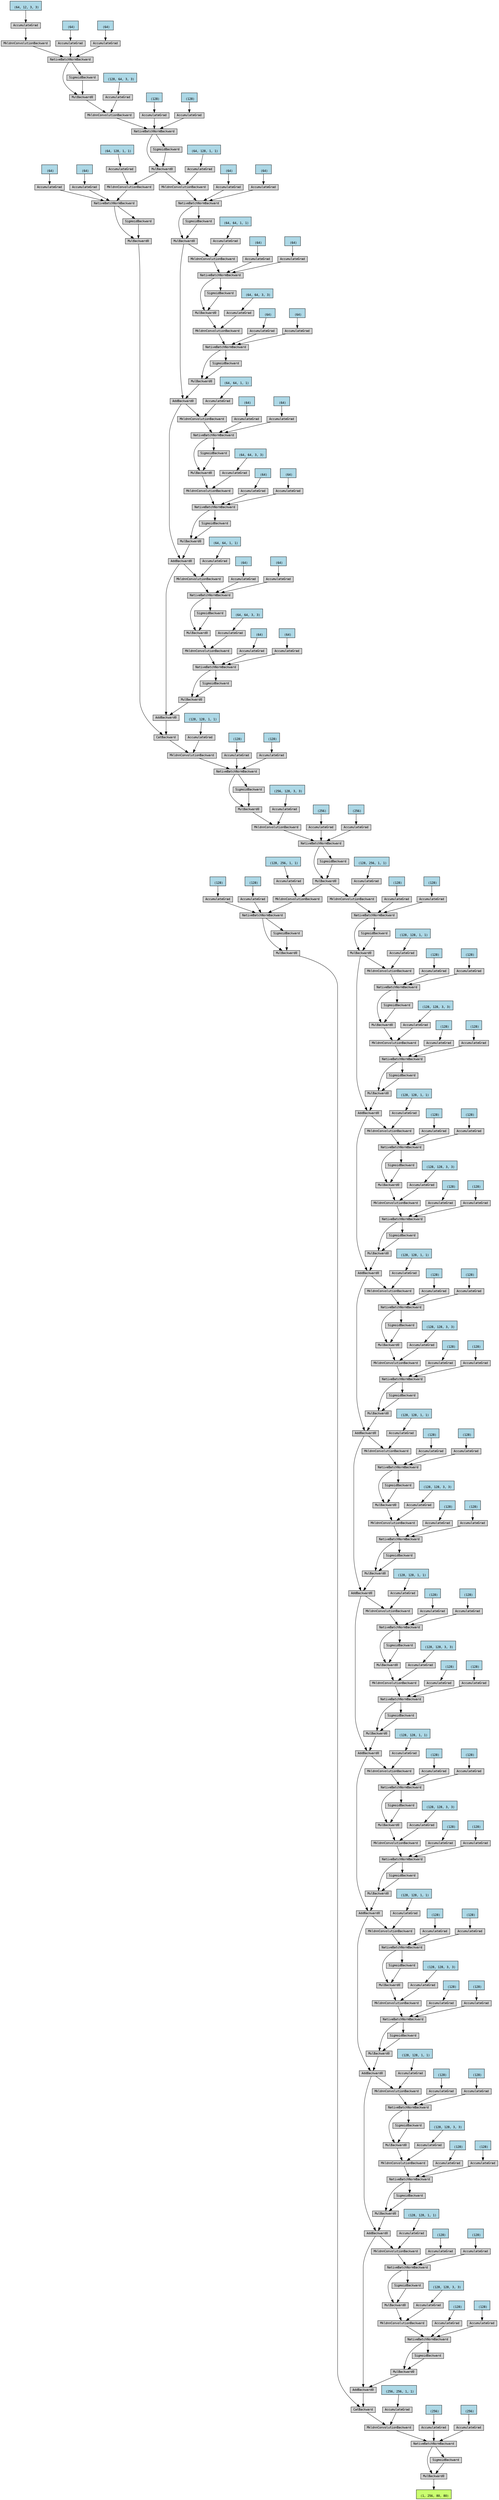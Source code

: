 digraph {
	graph [size="110.39999999999999,110.39999999999999"]
	node [align=left fontname=monospace fontsize=10 height=0.2 ranksep=0.1 shape=box style=filled]
	2427696550080 [label="
 (1, 256, 80, 80)" fillcolor=darkolivegreen1]
	2427696555104 [label=MulBackward0]
	2427696555200 -> 2427696555104
	2427696555200 [label=NativeBatchNormBackward]
	2427696555008 -> 2427696555200
	2427696555008 [label=MkldnnConvolutionBackward]
	2427696555392 -> 2427696555008
	2427696555392 [label=CatBackward]
	2427696555536 -> 2427696555392
	2427696555536 [label=AddBackward0]
	2427696555680 -> 2427696555536
	2427696555680 [label=MulBackward0]
	2427696555824 -> 2427696555680
	2427696555824 [label=NativeBatchNormBackward]
	2427696555968 -> 2427696555824
	2427696555968 [label=MkldnnConvolutionBackward]
	2427696556160 -> 2427696555968
	2427696556160 [label=MulBackward0]
	2427696556304 -> 2427696556160
	2427696556304 [label=NativeBatchNormBackward]
	2427696556448 -> 2427696556304
	2427696556448 [label=MkldnnConvolutionBackward]
	2427696555632 -> 2427696556448
	2427696555632 [label=AddBackward0]
	2427696556736 -> 2427696555632
	2427696556736 [label=MulBackward0]
	2427696556880 -> 2427696556736
	2427696556880 [label=NativeBatchNormBackward]
	2427696557024 -> 2427696556880
	2427696557024 [label=MkldnnConvolutionBackward]
	2427696557216 -> 2427696557024
	2427696557216 [label=MulBackward0]
	2427696557360 -> 2427696557216
	2427696557360 [label=NativeBatchNormBackward]
	2427696557504 -> 2427696557360
	2427696557504 [label=MkldnnConvolutionBackward]
	2427696556688 -> 2427696557504
	2427696556688 [label=AddBackward0]
	2427696557792 -> 2427696556688
	2427696557792 [label=MulBackward0]
	2427696557936 -> 2427696557792
	2427696557936 [label=NativeBatchNormBackward]
	2427696558032 -> 2427696557936
	2427696558032 [label=MkldnnConvolutionBackward]
	2427696574720 -> 2427696558032
	2427696574720 [label=MulBackward0]
	2427696574864 -> 2427696574720
	2427696574864 [label=NativeBatchNormBackward]
	2427696575008 -> 2427696574864
	2427696575008 [label=MkldnnConvolutionBackward]
	2427696557744 -> 2427696575008
	2427696557744 [label=AddBackward0]
	2427696575296 -> 2427696557744
	2427696575296 [label=MulBackward0]
	2427696575440 -> 2427696575296
	2427696575440 [label=NativeBatchNormBackward]
	2427696575584 -> 2427696575440
	2427696575584 [label=MkldnnConvolutionBackward]
	2427696575776 -> 2427696575584
	2427696575776 [label=MulBackward0]
	2427696575920 -> 2427696575776
	2427696575920 [label=NativeBatchNormBackward]
	2427696576064 -> 2427696575920
	2427696576064 [label=MkldnnConvolutionBackward]
	2427696575248 -> 2427696576064
	2427696575248 [label=AddBackward0]
	2427696576352 -> 2427696575248
	2427696576352 [label=MulBackward0]
	2427696576496 -> 2427696576352
	2427696576496 [label=NativeBatchNormBackward]
	2427696576640 -> 2427696576496
	2427696576640 [label=MkldnnConvolutionBackward]
	2427696576832 -> 2427696576640
	2427696576832 [label=MulBackward0]
	2427696576976 -> 2427696576832
	2427696576976 [label=NativeBatchNormBackward]
	2427696577120 -> 2427696576976
	2427696577120 [label=MkldnnConvolutionBackward]
	2427696576304 -> 2427696577120
	2427696576304 [label=AddBackward0]
	2427696577408 -> 2427696576304
	2427696577408 [label=MulBackward0]
	2427696577552 -> 2427696577408
	2427696577552 [label=NativeBatchNormBackward]
	2427696577696 -> 2427696577552
	2427696577696 [label=MkldnnConvolutionBackward]
	2427696577888 -> 2427696577696
	2427696577888 [label=MulBackward0]
	2427696578032 -> 2427696577888
	2427696578032 [label=NativeBatchNormBackward]
	2427696578176 -> 2427696578032
	2427696578176 [label=MkldnnConvolutionBackward]
	2427696577360 -> 2427696578176
	2427696577360 [label=AddBackward0]
	2427696578464 -> 2427696577360
	2427696578464 [label=MulBackward0]
	2427696578512 -> 2427696578464
	2427696578512 [label=NativeBatchNormBackward]
	2428765937920 -> 2427696578512
	2428765937920 [label=MkldnnConvolutionBackward]
	2428765938112 -> 2428765937920
	2428765938112 [label=MulBackward0]
	2428765938256 -> 2428765938112
	2428765938256 [label=NativeBatchNormBackward]
	2428765938400 -> 2428765938256
	2428765938400 [label=MkldnnConvolutionBackward]
	2427696578416 -> 2428765938400
	2427696578416 [label=AddBackward0]
	2428765938688 -> 2427696578416
	2428765938688 [label=MulBackward0]
	2428765938832 -> 2428765938688
	2428765938832 [label=NativeBatchNormBackward]
	2428765938976 -> 2428765938832
	2428765938976 [label=MkldnnConvolutionBackward]
	2428765939168 -> 2428765938976
	2428765939168 [label=MulBackward0]
	2428765939312 -> 2428765939168
	2428765939312 [label=NativeBatchNormBackward]
	2428765939456 -> 2428765939312
	2428765939456 [label=MkldnnConvolutionBackward]
	2428765938640 -> 2428765939456
	2428765938640 [label=AddBackward0]
	2428765939744 -> 2428765938640
	2428765939744 [label=MulBackward0]
	2428765939888 -> 2428765939744
	2428765939888 [label=NativeBatchNormBackward]
	2428765940032 -> 2428765939888
	2428765940032 [label=MkldnnConvolutionBackward]
	2428765940224 -> 2428765940032
	2428765940224 [label=MulBackward0]
	2428765940368 -> 2428765940224
	2428765940368 [label=NativeBatchNormBackward]
	2428765940512 -> 2428765940368
	2428765940512 [label=MkldnnConvolutionBackward]
	2428765939696 -> 2428765940512
	2428765939696 [label=MulBackward0]
	2428765940800 -> 2428765939696
	2428765940800 [label=NativeBatchNormBackward]
	2428765940944 -> 2428765940800
	2428765940944 [label=MkldnnConvolutionBackward]
	2428765941136 -> 2428765940944
	2428765941136 [label=MulBackward0]
	2428765941280 -> 2428765941136
	2428765941280 [label=NativeBatchNormBackward]
	2428765941424 -> 2428765941280
	2428765941424 [label=MkldnnConvolutionBackward]
	2428765941616 -> 2428765941424
	2428765941616 [label=MulBackward0]
	2428765941712 -> 2428765941616
	2428765941712 [label=NativeBatchNormBackward]
	2428765958352 -> 2428765941712
	2428765958352 [label=MkldnnConvolutionBackward]
	2428765958544 -> 2428765958352
	2428765958544 [label=CatBackward]
	2428765958688 -> 2428765958544
	2428765958688 [label=AddBackward0]
	2428765958832 -> 2428765958688
	2428765958832 [label=MulBackward0]
	2428765958976 -> 2428765958832
	2428765958976 [label=NativeBatchNormBackward]
	2428765959120 -> 2428765958976
	2428765959120 [label=MkldnnConvolutionBackward]
	2428765959312 -> 2428765959120
	2428765959312 [label=MulBackward0]
	2428765959456 -> 2428765959312
	2428765959456 [label=NativeBatchNormBackward]
	2428765959600 -> 2428765959456
	2428765959600 [label=MkldnnConvolutionBackward]
	2428765958784 -> 2428765959600
	2428765958784 [label=AddBackward0]
	2428765959888 -> 2428765958784
	2428765959888 [label=MulBackward0]
	2428765960032 -> 2428765959888
	2428765960032 [label=NativeBatchNormBackward]
	2428765960176 -> 2428765960032
	2428765960176 [label=MkldnnConvolutionBackward]
	2428765960368 -> 2428765960176
	2428765960368 [label=MulBackward0]
	2428765960512 -> 2428765960368
	2428765960512 [label=NativeBatchNormBackward]
	2428765960656 -> 2428765960512
	2428765960656 [label=MkldnnConvolutionBackward]
	2428765959840 -> 2428765960656
	2428765959840 [label=AddBackward0]
	2428765960944 -> 2428765959840
	2428765960944 [label=MulBackward0]
	2428765961088 -> 2428765960944
	2428765961088 [label=NativeBatchNormBackward]
	2428765961232 -> 2428765961088
	2428765961232 [label=MkldnnConvolutionBackward]
	2428765961424 -> 2428765961232
	2428765961424 [label=MulBackward0]
	2428765961568 -> 2428765961424
	2428765961568 [label=NativeBatchNormBackward]
	2428765961712 -> 2428765961568
	2428765961712 [label=MkldnnConvolutionBackward]
	2428765960896 -> 2428765961712
	2428765960896 [label=MulBackward0]
	2428765962000 -> 2428765960896
	2428765962000 [label=NativeBatchNormBackward]
	2428765962144 -> 2428765962000
	2428765962144 [label=MkldnnConvolutionBackward]
	2428765970592 -> 2428765962144
	2428765970592 [label=MulBackward0]
	2428765970736 -> 2428765970592
	2428765970736 [label=NativeBatchNormBackward]
	2428765970880 -> 2428765970736
	2428765970880 [label=MkldnnConvolutionBackward]
	2428765971072 -> 2428765970880
	2428765971072 [label=MulBackward0]
	2428765971216 -> 2428765971072
	2428765971216 [label=NativeBatchNormBackward]
	2428765971360 -> 2428765971216
	2428765971360 [label=MkldnnConvolutionBackward]
	2428765971552 -> 2428765971360
	2427668975552 [label="
 (64, 12, 3, 3)" fillcolor=lightblue]
	2427668975552 -> 2428765971552
	2428765971552 [label=AccumulateGrad]
	2428765971312 -> 2428765971216
	2427669000320 [label="
 (64)" fillcolor=lightblue]
	2427669000320 -> 2428765971312
	2428765971312 [label=AccumulateGrad]
	2428765971264 -> 2428765971216
	2427669000448 [label="
 (64)" fillcolor=lightblue]
	2427669000448 -> 2428765971264
	2428765971264 [label=AccumulateGrad]
	2428765971168 -> 2428765971072
	2428765971168 [label=SigmoidBackward]
	2428765971216 -> 2428765971168
	2428765971024 -> 2428765970880
	2427669000960 [label="
 (128, 64, 3, 3)" fillcolor=lightblue]
	2427669000960 -> 2428765971024
	2428765971024 [label=AccumulateGrad]
	2428765970832 -> 2428765970736
	2427669001152 [label="
 (128)" fillcolor=lightblue]
	2427669001152 -> 2428765970832
	2428765970832 [label=AccumulateGrad]
	2428765970784 -> 2428765970736
	2427669001216 [label="
 (128)" fillcolor=lightblue]
	2427669001216 -> 2428765970784
	2428765970784 [label=AccumulateGrad]
	2428765970688 -> 2428765970592
	2428765970688 [label=SigmoidBackward]
	2428765970736 -> 2428765970688
	2428765970544 -> 2428765962144
	2427669001920 [label="
 (64, 128, 1, 1)" fillcolor=lightblue]
	2427669001920 -> 2428765970544
	2428765970544 [label=AccumulateGrad]
	2428765962096 -> 2428765962000
	2427669002176 [label="
 (64)" fillcolor=lightblue]
	2427669002176 -> 2428765962096
	2428765962096 [label=AccumulateGrad]
	2428765962048 -> 2428765962000
	2427669002304 [label="
 (64)" fillcolor=lightblue]
	2427669002304 -> 2428765962048
	2428765962048 [label=AccumulateGrad]
	2428765961952 -> 2428765960896
	2428765961952 [label=SigmoidBackward]
	2428765962000 -> 2428765961952
	2428765961904 -> 2428765961712
	2427669066304 [label="
 (64, 64, 1, 1)" fillcolor=lightblue]
	2427669066304 -> 2428765961904
	2428765961904 [label=AccumulateGrad]
	2428765961664 -> 2428765961568
	2427669066560 [label="
 (64)" fillcolor=lightblue]
	2427669066560 -> 2428765961664
	2428765961664 [label=AccumulateGrad]
	2428765961616 -> 2428765961568
	2427669066688 [label="
 (64)" fillcolor=lightblue]
	2427669066688 -> 2428765961616
	2428765961616 [label=AccumulateGrad]
	2428765961520 -> 2428765961424
	2428765961520 [label=SigmoidBackward]
	2428765961568 -> 2428765961520
	2428765961376 -> 2428765961232
	2427669067264 [label="
 (64, 64, 3, 3)" fillcolor=lightblue]
	2427669067264 -> 2428765961376
	2428765961376 [label=AccumulateGrad]
	2428765961184 -> 2428765961088
	2427669067520 [label="
 (64)" fillcolor=lightblue]
	2427669067520 -> 2428765961184
	2428765961184 [label=AccumulateGrad]
	2428765961136 -> 2428765961088
	2427669067648 [label="
 (64)" fillcolor=lightblue]
	2427669067648 -> 2428765961136
	2428765961136 [label=AccumulateGrad]
	2428765961040 -> 2428765960944
	2428765961040 [label=SigmoidBackward]
	2428765961088 -> 2428765961040
	2428765960896 -> 2428765959840
	2428765960848 -> 2428765960656
	2427669068224 [label="
 (64, 64, 1, 1)" fillcolor=lightblue]
	2427669068224 -> 2428765960848
	2428765960848 [label=AccumulateGrad]
	2428765960608 -> 2428765960512
	2427669068480 [label="
 (64)" fillcolor=lightblue]
	2427669068480 -> 2428765960608
	2428765960608 [label=AccumulateGrad]
	2428765960560 -> 2428765960512
	2427669068608 [label="
 (64)" fillcolor=lightblue]
	2427669068608 -> 2428765960560
	2428765960560 [label=AccumulateGrad]
	2428765960464 -> 2428765960368
	2428765960464 [label=SigmoidBackward]
	2428765960512 -> 2428765960464
	2428765960320 -> 2428765960176
	2427669069184 [label="
 (64, 64, 3, 3)" fillcolor=lightblue]
	2427669069184 -> 2428765960320
	2428765960320 [label=AccumulateGrad]
	2428765960128 -> 2428765960032
	2427669069440 [label="
 (64)" fillcolor=lightblue]
	2427669069440 -> 2428765960128
	2428765960128 [label=AccumulateGrad]
	2428765960080 -> 2428765960032
	2427669069568 [label="
 (64)" fillcolor=lightblue]
	2427669069568 -> 2428765960080
	2428765960080 [label=AccumulateGrad]
	2428765959984 -> 2428765959888
	2428765959984 [label=SigmoidBackward]
	2428765960032 -> 2428765959984
	2428765959840 -> 2428765958784
	2428765959792 -> 2428765959600
	2427669123456 [label="
 (64, 64, 1, 1)" fillcolor=lightblue]
	2427669123456 -> 2428765959792
	2428765959792 [label=AccumulateGrad]
	2428765959552 -> 2428765959456
	2427669123712 [label="
 (64)" fillcolor=lightblue]
	2427669123712 -> 2428765959552
	2428765959552 [label=AccumulateGrad]
	2428765959504 -> 2428765959456
	2427669123840 [label="
 (64)" fillcolor=lightblue]
	2427669123840 -> 2428765959504
	2428765959504 [label=AccumulateGrad]
	2428765959408 -> 2428765959312
	2428765959408 [label=SigmoidBackward]
	2428765959456 -> 2428765959408
	2428765959264 -> 2428765959120
	2427669124416 [label="
 (64, 64, 3, 3)" fillcolor=lightblue]
	2427669124416 -> 2428765959264
	2428765959264 [label=AccumulateGrad]
	2428765959072 -> 2428765958976
	2427669124672 [label="
 (64)" fillcolor=lightblue]
	2427669124672 -> 2428765959072
	2428765959072 [label=AccumulateGrad]
	2428765959024 -> 2428765958976
	2427669124800 [label="
 (64)" fillcolor=lightblue]
	2427669124800 -> 2428765959024
	2428765959024 [label=AccumulateGrad]
	2428765958928 -> 2428765958832
	2428765958928 [label=SigmoidBackward]
	2428765958976 -> 2428765958928
	2428765958784 -> 2428765958688
	2428765958640 -> 2428765958544
	2428765958640 [label=MulBackward0]
	2428765959744 -> 2428765958640
	2428765959744 [label=NativeBatchNormBackward]
	2428765960800 -> 2428765959744
	2428765960800 [label=MkldnnConvolutionBackward]
	2428765970592 -> 2428765960800
	2428765959696 -> 2428765960800
	2427669002880 [label="
 (64, 128, 1, 1)" fillcolor=lightblue]
	2427669002880 -> 2428765959696
	2428765959696 [label=AccumulateGrad]
	2428765959168 -> 2428765959744
	2427669003136 [label="
 (64)" fillcolor=lightblue]
	2427669003136 -> 2428765959168
	2428765959168 [label=AccumulateGrad]
	2428765959216 -> 2428765959744
	2427669003264 [label="
 (64)" fillcolor=lightblue]
	2427669003264 -> 2428765959216
	2428765959216 [label=AccumulateGrad]
	2428765958880 -> 2428765958640
	2428765958880 [label=SigmoidBackward]
	2428765959744 -> 2428765958880
	2428765958496 -> 2428765958352
	2427669003776 [label="
 (128, 128, 1, 1)" fillcolor=lightblue]
	2427669003776 -> 2428765958496
	2428765958496 [label=AccumulateGrad]
	2428765958304 -> 2428765941712
	2427669004032 [label="
 (128)" fillcolor=lightblue]
	2427669004032 -> 2428765958304
	2428765958304 [label=AccumulateGrad]
	2428765958256 -> 2428765941712
	2427669004160 [label="
 (128)" fillcolor=lightblue]
	2427669004160 -> 2428765958256
	2428765958256 [label=AccumulateGrad]
	2428765941664 -> 2428765941616
	2428765941664 [label=SigmoidBackward]
	2428765941712 -> 2428765941664
	2428765941568 -> 2428765941424
	2427669125760 [label="
 (256, 128, 3, 3)" fillcolor=lightblue]
	2427669125760 -> 2428765941568
	2428765941568 [label=AccumulateGrad]
	2428765941376 -> 2428765941280
	2427669126016 [label="
 (256)" fillcolor=lightblue]
	2427669126016 -> 2428765941376
	2428765941376 [label=AccumulateGrad]
	2428765941328 -> 2428765941280
	2427669126144 [label="
 (256)" fillcolor=lightblue]
	2427669126144 -> 2428765941328
	2428765941328 [label=AccumulateGrad]
	2428765941232 -> 2428765941136
	2428765941232 [label=SigmoidBackward]
	2428765941280 -> 2428765941232
	2428765941088 -> 2428765940944
	2427669126784 [label="
 (128, 256, 1, 1)" fillcolor=lightblue]
	2427669126784 -> 2428765941088
	2428765941088 [label=AccumulateGrad]
	2428765940896 -> 2428765940800
	2427669127040 [label="
 (128)" fillcolor=lightblue]
	2427669127040 -> 2428765940896
	2428765940896 [label=AccumulateGrad]
	2428765940848 -> 2428765940800
	2427669192768 [label="
 (128)" fillcolor=lightblue]
	2427669192768 -> 2428765940848
	2428765940848 [label=AccumulateGrad]
	2428765940752 -> 2428765939696
	2428765940752 [label=SigmoidBackward]
	2428765940800 -> 2428765940752
	2428765940704 -> 2428765940512
	2427669195328 [label="
 (128, 128, 1, 1)" fillcolor=lightblue]
	2427669195328 -> 2428765940704
	2428765940704 [label=AccumulateGrad]
	2428765940464 -> 2428765940368
	2427669195584 [label="
 (128)" fillcolor=lightblue]
	2427669195584 -> 2428765940464
	2428765940464 [label=AccumulateGrad]
	2428765940416 -> 2428765940368
	2427669195712 [label="
 (128)" fillcolor=lightblue]
	2427669195712 -> 2428765940416
	2428765940416 [label=AccumulateGrad]
	2428765940320 -> 2428765940224
	2428765940320 [label=SigmoidBackward]
	2428765940368 -> 2428765940320
	2428765940176 -> 2428765940032
	2427669196288 [label="
 (128, 128, 3, 3)" fillcolor=lightblue]
	2427669196288 -> 2428765940176
	2428765940176 [label=AccumulateGrad]
	2428765939984 -> 2428765939888
	2427669196544 [label="
 (128)" fillcolor=lightblue]
	2427669196544 -> 2428765939984
	2428765939984 [label=AccumulateGrad]
	2428765939936 -> 2428765939888
	2427669196672 [label="
 (128)" fillcolor=lightblue]
	2427669196672 -> 2428765939936
	2428765939936 [label=AccumulateGrad]
	2428765939840 -> 2428765939744
	2428765939840 [label=SigmoidBackward]
	2428765939888 -> 2428765939840
	2428765939696 -> 2428765938640
	2428765939648 -> 2428765939456
	2427669242368 [label="
 (128, 128, 1, 1)" fillcolor=lightblue]
	2427669242368 -> 2428765939648
	2428765939648 [label=AccumulateGrad]
	2428765939408 -> 2428765939312
	2427669242624 [label="
 (128)" fillcolor=lightblue]
	2427669242624 -> 2428765939408
	2428765939408 [label=AccumulateGrad]
	2428765939360 -> 2428765939312
	2427669242752 [label="
 (128)" fillcolor=lightblue]
	2427669242752 -> 2428765939360
	2428765939360 [label=AccumulateGrad]
	2428765939264 -> 2428765939168
	2428765939264 [label=SigmoidBackward]
	2428765939312 -> 2428765939264
	2428765939120 -> 2428765938976
	2427669243328 [label="
 (128, 128, 3, 3)" fillcolor=lightblue]
	2427669243328 -> 2428765939120
	2428765939120 [label=AccumulateGrad]
	2428765938928 -> 2428765938832
	2427669243584 [label="
 (128)" fillcolor=lightblue]
	2427669243584 -> 2428765938928
	2428765938928 [label=AccumulateGrad]
	2428765938880 -> 2428765938832
	2427669243712 [label="
 (128)" fillcolor=lightblue]
	2427669243712 -> 2428765938880
	2428765938880 [label=AccumulateGrad]
	2428765938784 -> 2428765938688
	2428765938784 [label=SigmoidBackward]
	2428765938832 -> 2428765938784
	2428765938640 -> 2427696578416
	2428765938592 -> 2428765938400
	2427669244288 [label="
 (128, 128, 1, 1)" fillcolor=lightblue]
	2427669244288 -> 2428765938592
	2428765938592 [label=AccumulateGrad]
	2428765938352 -> 2428765938256
	2427669244544 [label="
 (128)" fillcolor=lightblue]
	2427669244544 -> 2428765938352
	2428765938352 [label=AccumulateGrad]
	2428765938304 -> 2428765938256
	2427669244672 [label="
 (128)" fillcolor=lightblue]
	2427669244672 -> 2428765938304
	2428765938304 [label=AccumulateGrad]
	2428765938208 -> 2428765938112
	2428765938208 [label=SigmoidBackward]
	2428765938256 -> 2428765938208
	2428765938064 -> 2428765937920
	2427669245248 [label="
 (128, 128, 3, 3)" fillcolor=lightblue]
	2427669245248 -> 2428765938064
	2428765938064 [label=AccumulateGrad]
	2428765937872 -> 2427696578512
	2427669245504 [label="
 (128)" fillcolor=lightblue]
	2427669245504 -> 2428765937872
	2428765937872 [label=AccumulateGrad]
	2428765937824 -> 2427696578512
	2427669245632 [label="
 (128)" fillcolor=lightblue]
	2427669245632 -> 2428765937824
	2428765937824 [label=AccumulateGrad]
	2428765937776 -> 2427696578464
	2428765937776 [label=SigmoidBackward]
	2427696578512 -> 2428765937776
	2427696578416 -> 2427696577360
	2427696578368 -> 2427696578176
	2427670552896 [label="
 (128, 128, 1, 1)" fillcolor=lightblue]
	2427670552896 -> 2427696578368
	2427696578368 [label=AccumulateGrad]
	2427696578128 -> 2427696578032
	2427670553152 [label="
 (128)" fillcolor=lightblue]
	2427670553152 -> 2427696578128
	2427696578128 [label=AccumulateGrad]
	2427696578080 -> 2427696578032
	2427670553280 [label="
 (128)" fillcolor=lightblue]
	2427670553280 -> 2427696578080
	2427696578080 [label=AccumulateGrad]
	2427696577984 -> 2427696577888
	2427696577984 [label=SigmoidBackward]
	2427696578032 -> 2427696577984
	2427696577840 -> 2427696577696
	2427670553856 [label="
 (128, 128, 3, 3)" fillcolor=lightblue]
	2427670553856 -> 2427696577840
	2427696577840 [label=AccumulateGrad]
	2427696577648 -> 2427696577552
	2427670554112 [label="
 (128)" fillcolor=lightblue]
	2427670554112 -> 2427696577648
	2427696577648 [label=AccumulateGrad]
	2427696577600 -> 2427696577552
	2427670554240 [label="
 (128)" fillcolor=lightblue]
	2427670554240 -> 2427696577600
	2427696577600 [label=AccumulateGrad]
	2427696577504 -> 2427696577408
	2427696577504 [label=SigmoidBackward]
	2427696577552 -> 2427696577504
	2427696577360 -> 2427696576304
	2427696577312 -> 2427696577120
	2427670554816 [label="
 (128, 128, 1, 1)" fillcolor=lightblue]
	2427670554816 -> 2427696577312
	2427696577312 [label=AccumulateGrad]
	2427696577072 -> 2427696576976
	2427670555072 [label="
 (128)" fillcolor=lightblue]
	2427670555072 -> 2427696577072
	2427696577072 [label=AccumulateGrad]
	2427696577024 -> 2427696576976
	2427670555200 [label="
 (128)" fillcolor=lightblue]
	2427670555200 -> 2427696577024
	2427696577024 [label=AccumulateGrad]
	2427696576928 -> 2427696576832
	2427696576928 [label=SigmoidBackward]
	2427696576976 -> 2427696576928
	2427696576784 -> 2427696576640
	2427670555776 [label="
 (128, 128, 3, 3)" fillcolor=lightblue]
	2427670555776 -> 2427696576784
	2427696576784 [label=AccumulateGrad]
	2427696576592 -> 2427696576496
	2427670556032 [label="
 (128)" fillcolor=lightblue]
	2427670556032 -> 2427696576592
	2427696576592 [label=AccumulateGrad]
	2427696576544 -> 2427696576496
	2427670556160 [label="
 (128)" fillcolor=lightblue]
	2427670556160 -> 2427696576544
	2427696576544 [label=AccumulateGrad]
	2427696576448 -> 2427696576352
	2427696576448 [label=SigmoidBackward]
	2427696576496 -> 2427696576448
	2427696576304 -> 2427696575248
	2427696576256 -> 2427696576064
	2427670610112 [label="
 (128, 128, 1, 1)" fillcolor=lightblue]
	2427670610112 -> 2427696576256
	2427696576256 [label=AccumulateGrad]
	2427696576016 -> 2427696575920
	2427670610368 [label="
 (128)" fillcolor=lightblue]
	2427670610368 -> 2427696576016
	2427696576016 [label=AccumulateGrad]
	2427696575968 -> 2427696575920
	2427670610496 [label="
 (128)" fillcolor=lightblue]
	2427670610496 -> 2427696575968
	2427696575968 [label=AccumulateGrad]
	2427696575872 -> 2427696575776
	2427696575872 [label=SigmoidBackward]
	2427696575920 -> 2427696575872
	2427696575728 -> 2427696575584
	2427670611072 [label="
 (128, 128, 3, 3)" fillcolor=lightblue]
	2427670611072 -> 2427696575728
	2427696575728 [label=AccumulateGrad]
	2427696575536 -> 2427696575440
	2427670611328 [label="
 (128)" fillcolor=lightblue]
	2427670611328 -> 2427696575536
	2427696575536 [label=AccumulateGrad]
	2427696575488 -> 2427696575440
	2427670611456 [label="
 (128)" fillcolor=lightblue]
	2427670611456 -> 2427696575488
	2427696575488 [label=AccumulateGrad]
	2427696575392 -> 2427696575296
	2427696575392 [label=SigmoidBackward]
	2427696575440 -> 2427696575392
	2427696575248 -> 2427696557744
	2427696575200 -> 2427696575008
	2427670612032 [label="
 (128, 128, 1, 1)" fillcolor=lightblue]
	2427670612032 -> 2427696575200
	2427696575200 [label=AccumulateGrad]
	2427696574960 -> 2427696574864
	2427670612288 [label="
 (128)" fillcolor=lightblue]
	2427670612288 -> 2427696574960
	2427696574960 [label=AccumulateGrad]
	2427696574912 -> 2427696574864
	2427670612416 [label="
 (128)" fillcolor=lightblue]
	2427670612416 -> 2427696574912
	2427696574912 [label=AccumulateGrad]
	2427696574816 -> 2427696574720
	2427696574816 [label=SigmoidBackward]
	2427696574864 -> 2427696574816
	2427696574672 -> 2427696558032
	2427670612992 [label="
 (128, 128, 3, 3)" fillcolor=lightblue]
	2427670612992 -> 2427696574672
	2427696574672 [label=AccumulateGrad]
	2427696557984 -> 2427696557936
	2427670613248 [label="
 (128)" fillcolor=lightblue]
	2427670613248 -> 2427696557984
	2427696557984 [label=AccumulateGrad]
	2427696574528 -> 2427696557936
	2427670613376 [label="
 (128)" fillcolor=lightblue]
	2427670613376 -> 2427696574528
	2427696574528 [label=AccumulateGrad]
	2427696557888 -> 2427696557792
	2427696557888 [label=SigmoidBackward]
	2427696557936 -> 2427696557888
	2427696557744 -> 2427696556688
	2427696557696 -> 2427696557504
	2427670613952 [label="
 (128, 128, 1, 1)" fillcolor=lightblue]
	2427670613952 -> 2427696557696
	2427696557696 [label=AccumulateGrad]
	2427696557456 -> 2427696557360
	2427670667520 [label="
 (128)" fillcolor=lightblue]
	2427670667520 -> 2427696557456
	2427696557456 [label=AccumulateGrad]
	2427696557408 -> 2427696557360
	2427670667648 [label="
 (128)" fillcolor=lightblue]
	2427670667648 -> 2427696557408
	2427696557408 [label=AccumulateGrad]
	2427696557312 -> 2427696557216
	2427696557312 [label=SigmoidBackward]
	2427696557360 -> 2427696557312
	2427696557168 -> 2427696557024
	2427670668224 [label="
 (128, 128, 3, 3)" fillcolor=lightblue]
	2427670668224 -> 2427696557168
	2427696557168 [label=AccumulateGrad]
	2427696556976 -> 2427696556880
	2427670668480 [label="
 (128)" fillcolor=lightblue]
	2427670668480 -> 2427696556976
	2427696556976 [label=AccumulateGrad]
	2427696556928 -> 2427696556880
	2427670668608 [label="
 (128)" fillcolor=lightblue]
	2427670668608 -> 2427696556928
	2427696556928 [label=AccumulateGrad]
	2427696556832 -> 2427696556736
	2427696556832 [label=SigmoidBackward]
	2427696556880 -> 2427696556832
	2427696556688 -> 2427696555632
	2427696556640 -> 2427696556448
	2427670669184 [label="
 (128, 128, 1, 1)" fillcolor=lightblue]
	2427670669184 -> 2427696556640
	2427696556640 [label=AccumulateGrad]
	2427696556400 -> 2427696556304
	2427670669440 [label="
 (128)" fillcolor=lightblue]
	2427670669440 -> 2427696556400
	2427696556400 [label=AccumulateGrad]
	2427696556352 -> 2427696556304
	2427670669568 [label="
 (128)" fillcolor=lightblue]
	2427670669568 -> 2427696556352
	2427696556352 [label=AccumulateGrad]
	2427696556256 -> 2427696556160
	2427696556256 [label=SigmoidBackward]
	2427696556304 -> 2427696556256
	2427696556112 -> 2427696555968
	2427670670144 [label="
 (128, 128, 3, 3)" fillcolor=lightblue]
	2427670670144 -> 2427696556112
	2427696556112 [label=AccumulateGrad]
	2427696555920 -> 2427696555824
	2427670670400 [label="
 (128)" fillcolor=lightblue]
	2427670670400 -> 2427696555920
	2427696555920 [label=AccumulateGrad]
	2427696555872 -> 2427696555824
	2427670670528 [label="
 (128)" fillcolor=lightblue]
	2427670670528 -> 2427696555872
	2427696555872 [label=AccumulateGrad]
	2427696555776 -> 2427696555680
	2427696555776 [label=SigmoidBackward]
	2427696555824 -> 2427696555776
	2427696555632 -> 2427696555536
	2427696555488 -> 2427696555392
	2427696555488 [label=MulBackward0]
	2427696556592 -> 2427696555488
	2427696556592 [label=NativeBatchNormBackward]
	2427696557648 -> 2427696556592
	2427696557648 [label=MkldnnConvolutionBackward]
	2428765941136 -> 2427696557648
	2427696556544 -> 2427696557648
	2427669193344 [label="
 (128, 256, 1, 1)" fillcolor=lightblue]
	2427669193344 -> 2427696556544
	2427696556544 [label=AccumulateGrad]
	2427696556016 -> 2427696556592
	2427669193600 [label="
 (128)" fillcolor=lightblue]
	2427669193600 -> 2427696556016
	2427696556016 [label=AccumulateGrad]
	2427696556064 -> 2427696556592
	2427669193728 [label="
 (128)" fillcolor=lightblue]
	2427669193728 -> 2427696556064
	2427696556064 [label=AccumulateGrad]
	2427696555728 -> 2427696555488
	2427696555728 [label=SigmoidBackward]
	2427696556592 -> 2427696555728
	2427696555344 -> 2427696555008
	2427669194240 [label="
 (256, 256, 1, 1)" fillcolor=lightblue]
	2427669194240 -> 2427696555344
	2427696555344 [label=AccumulateGrad]
	2427696554864 -> 2427696555200
	2427669194496 [label="
 (256)" fillcolor=lightblue]
	2427669194496 -> 2427696554864
	2427696554864 [label=AccumulateGrad]
	2427696554912 -> 2427696555200
	2427669194624 [label="
 (256)" fillcolor=lightblue]
	2427669194624 -> 2427696554912
	2427696554912 [label=AccumulateGrad]
	2427696555152 -> 2427696555104
	2427696555152 [label=SigmoidBackward]
	2427696555200 -> 2427696555152
	2427696555104 -> 2427696550080
}
